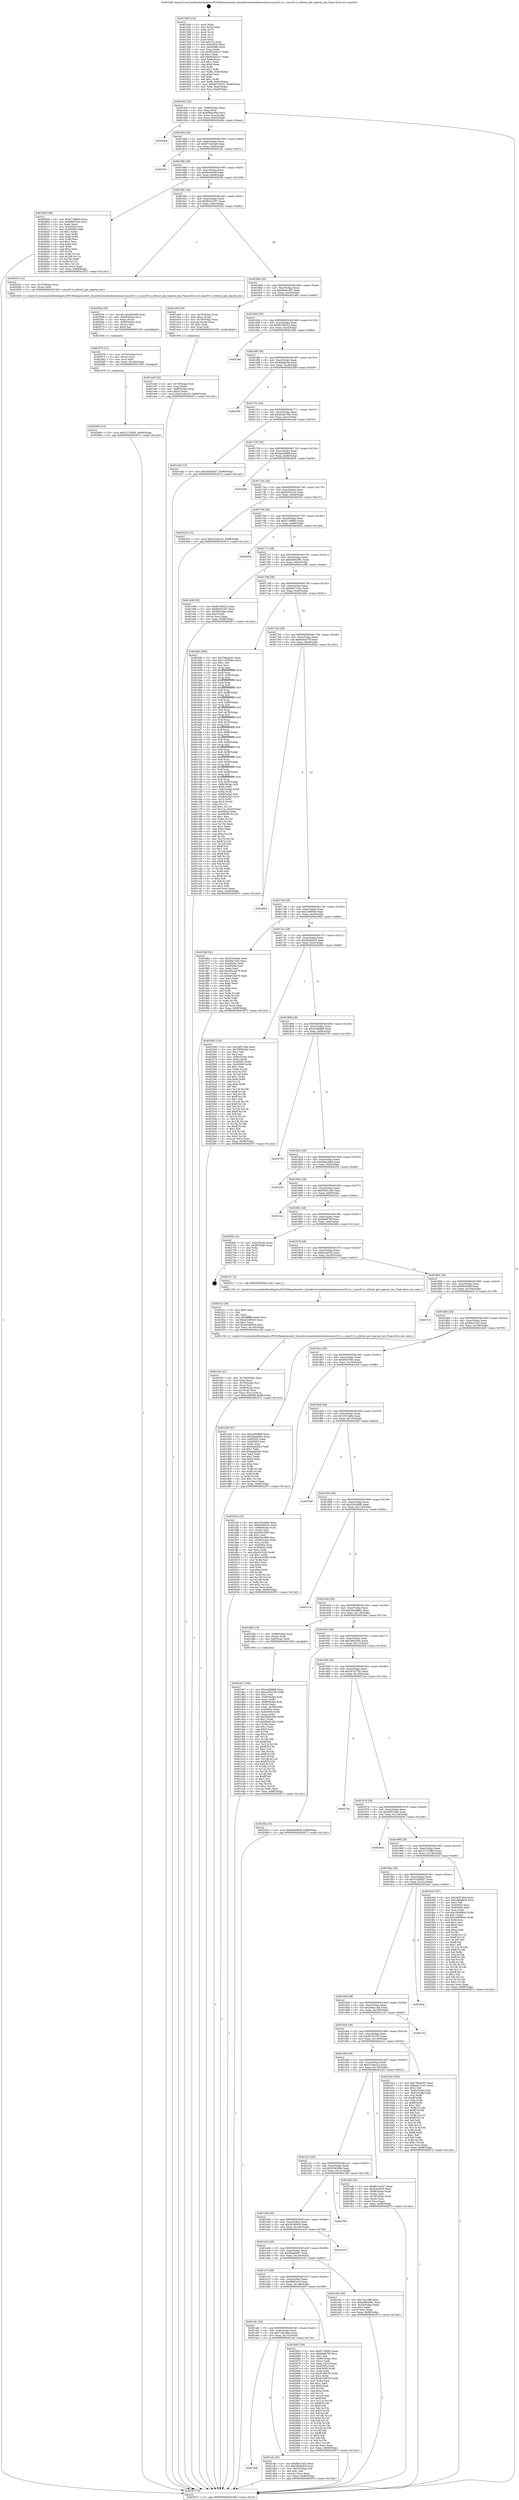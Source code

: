 digraph "0x4015d0" {
  label = "0x4015d0 (/mnt/c/Users/mathe/Desktop/tcc/POCII/binaries/extr_linuxdriversnetethernetsmscsmsc911x.c_smsc911x_ethtool_get_eeprom_len_Final-ollvm.out::main(0))"
  labelloc = "t"
  node[shape=record]

  Entry [label="",width=0.3,height=0.3,shape=circle,fillcolor=black,style=filled]
  "0x401644" [label="{
     0x401644 [32]\l
     | [instrs]\l
     &nbsp;&nbsp;0x401644 \<+6\>: mov -0x98(%rbp),%eax\l
     &nbsp;&nbsp;0x40164a \<+2\>: mov %eax,%ecx\l
     &nbsp;&nbsp;0x40164c \<+6\>: sub $0x808ec09d,%ecx\l
     &nbsp;&nbsp;0x401652 \<+6\>: mov %eax,-0xac(%rbp)\l
     &nbsp;&nbsp;0x401658 \<+6\>: mov %ecx,-0xb0(%rbp)\l
     &nbsp;&nbsp;0x40165e \<+6\>: je 00000000004024be \<main+0xeee\>\l
  }"]
  "0x4024be" [label="{
     0x4024be\l
  }", style=dashed]
  "0x401664" [label="{
     0x401664 [28]\l
     | [instrs]\l
     &nbsp;&nbsp;0x401664 \<+5\>: jmp 0000000000401669 \<main+0x99\>\l
     &nbsp;&nbsp;0x401669 \<+6\>: mov -0xac(%rbp),%eax\l
     &nbsp;&nbsp;0x40166f \<+5\>: sub $0x871624a8,%eax\l
     &nbsp;&nbsp;0x401674 \<+6\>: mov %eax,-0xb4(%rbp)\l
     &nbsp;&nbsp;0x40167a \<+6\>: je 0000000000402341 \<main+0xd71\>\l
  }"]
  Exit [label="",width=0.3,height=0.3,shape=circle,fillcolor=black,style=filled,peripheries=2]
  "0x402341" [label="{
     0x402341\l
  }", style=dashed]
  "0x401680" [label="{
     0x401680 [28]\l
     | [instrs]\l
     &nbsp;&nbsp;0x401680 \<+5\>: jmp 0000000000401685 \<main+0xb5\>\l
     &nbsp;&nbsp;0x401685 \<+6\>: mov -0xac(%rbp),%eax\l
     &nbsp;&nbsp;0x40168b \<+5\>: sub $0x8a408c8f,%eax\l
     &nbsp;&nbsp;0x401690 \<+6\>: mov %eax,-0xb8(%rbp)\l
     &nbsp;&nbsp;0x401696 \<+6\>: je 0000000000402609 \<main+0x1039\>\l
  }"]
  "0x402090" [label="{
     0x402090 [15]\l
     | [instrs]\l
     &nbsp;&nbsp;0x402090 \<+10\>: movl $0x31276db5,-0x98(%rbp)\l
     &nbsp;&nbsp;0x40209a \<+5\>: jmp 0000000000402872 \<main+0x12a2\>\l
  }"]
  "0x402609" [label="{
     0x402609 [86]\l
     | [instrs]\l
     &nbsp;&nbsp;0x402609 \<+5\>: mov $0xb7186fd3,%eax\l
     &nbsp;&nbsp;0x40260e \<+5\>: mov $0x6fb87ac0,%ecx\l
     &nbsp;&nbsp;0x402613 \<+2\>: xor %edx,%edx\l
     &nbsp;&nbsp;0x402615 \<+7\>: mov 0x40505c,%esi\l
     &nbsp;&nbsp;0x40261c \<+7\>: mov 0x405060,%edi\l
     &nbsp;&nbsp;0x402623 \<+3\>: sub $0x1,%edx\l
     &nbsp;&nbsp;0x402626 \<+3\>: mov %esi,%r8d\l
     &nbsp;&nbsp;0x402629 \<+3\>: add %edx,%r8d\l
     &nbsp;&nbsp;0x40262c \<+4\>: imul %r8d,%esi\l
     &nbsp;&nbsp;0x402630 \<+3\>: and $0x1,%esi\l
     &nbsp;&nbsp;0x402633 \<+3\>: cmp $0x0,%esi\l
     &nbsp;&nbsp;0x402636 \<+4\>: sete %r9b\l
     &nbsp;&nbsp;0x40263a \<+3\>: cmp $0xa,%edi\l
     &nbsp;&nbsp;0x40263d \<+4\>: setl %r10b\l
     &nbsp;&nbsp;0x402641 \<+3\>: mov %r9b,%r11b\l
     &nbsp;&nbsp;0x402644 \<+3\>: and %r10b,%r11b\l
     &nbsp;&nbsp;0x402647 \<+3\>: xor %r10b,%r9b\l
     &nbsp;&nbsp;0x40264a \<+3\>: or %r9b,%r11b\l
     &nbsp;&nbsp;0x40264d \<+4\>: test $0x1,%r11b\l
     &nbsp;&nbsp;0x402651 \<+3\>: cmovne %ecx,%eax\l
     &nbsp;&nbsp;0x402654 \<+6\>: mov %eax,-0x98(%rbp)\l
     &nbsp;&nbsp;0x40265a \<+5\>: jmp 0000000000402872 \<main+0x12a2\>\l
  }"]
  "0x40169c" [label="{
     0x40169c [28]\l
     | [instrs]\l
     &nbsp;&nbsp;0x40169c \<+5\>: jmp 00000000004016a1 \<main+0xd1\>\l
     &nbsp;&nbsp;0x4016a1 \<+6\>: mov -0xac(%rbp),%eax\l
     &nbsp;&nbsp;0x4016a7 \<+5\>: sub $0x8b31a357,%eax\l
     &nbsp;&nbsp;0x4016ac \<+6\>: mov %eax,-0xbc(%rbp)\l
     &nbsp;&nbsp;0x4016b2 \<+6\>: je 0000000000402052 \<main+0xa82\>\l
  }"]
  "0x40207b" [label="{
     0x40207b [21]\l
     | [instrs]\l
     &nbsp;&nbsp;0x40207b \<+4\>: mov -0x70(%rbp),%rcx\l
     &nbsp;&nbsp;0x40207f \<+3\>: mov (%rcx),%rcx\l
     &nbsp;&nbsp;0x402082 \<+3\>: mov %rcx,%rdi\l
     &nbsp;&nbsp;0x402085 \<+6\>: mov %eax,-0x164(%rbp)\l
     &nbsp;&nbsp;0x40208b \<+5\>: call 0000000000401030 \<free@plt\>\l
     | [calls]\l
     &nbsp;&nbsp;0x401030 \{1\} (unknown)\l
  }"]
  "0x402052" [label="{
     0x402052 [12]\l
     | [instrs]\l
     &nbsp;&nbsp;0x402052 \<+4\>: mov -0x70(%rbp),%rax\l
     &nbsp;&nbsp;0x402056 \<+3\>: mov (%rax),%rdi\l
     &nbsp;&nbsp;0x402059 \<+5\>: call 00000000004015b0 \<smsc911x_ethtool_get_eeprom_len\>\l
     | [calls]\l
     &nbsp;&nbsp;0x4015b0 \{1\} (/mnt/c/Users/mathe/Desktop/tcc/POCII/binaries/extr_linuxdriversnetethernetsmscsmsc911x.c_smsc911x_ethtool_get_eeprom_len_Final-ollvm.out::smsc911x_ethtool_get_eeprom_len)\l
  }"]
  "0x4016b8" [label="{
     0x4016b8 [28]\l
     | [instrs]\l
     &nbsp;&nbsp;0x4016b8 \<+5\>: jmp 00000000004016bd \<main+0xed\>\l
     &nbsp;&nbsp;0x4016bd \<+6\>: mov -0xac(%rbp),%eax\l
     &nbsp;&nbsp;0x4016c3 \<+5\>: sub $0x8b45c3d7,%eax\l
     &nbsp;&nbsp;0x4016c8 \<+6\>: mov %eax,-0xc0(%rbp)\l
     &nbsp;&nbsp;0x4016ce \<+6\>: je 0000000000401eb6 \<main+0x8e6\>\l
  }"]
  "0x40205e" [label="{
     0x40205e [29]\l
     | [instrs]\l
     &nbsp;&nbsp;0x40205e \<+10\>: movabs $0x4030d6,%rdi\l
     &nbsp;&nbsp;0x402068 \<+4\>: mov -0x60(%rbp),%rcx\l
     &nbsp;&nbsp;0x40206c \<+2\>: mov %eax,(%rcx)\l
     &nbsp;&nbsp;0x40206e \<+4\>: mov -0x60(%rbp),%rcx\l
     &nbsp;&nbsp;0x402072 \<+2\>: mov (%rcx),%esi\l
     &nbsp;&nbsp;0x402074 \<+2\>: mov $0x0,%al\l
     &nbsp;&nbsp;0x402076 \<+5\>: call 0000000000401040 \<printf@plt\>\l
     | [calls]\l
     &nbsp;&nbsp;0x401040 \{1\} (unknown)\l
  }"]
  "0x401eb6" [label="{
     0x401eb6 [29]\l
     | [instrs]\l
     &nbsp;&nbsp;0x401eb6 \<+4\>: mov -0x78(%rbp),%rax\l
     &nbsp;&nbsp;0x401eba \<+6\>: movl $0x1,(%rax)\l
     &nbsp;&nbsp;0x401ec0 \<+4\>: mov -0x78(%rbp),%rax\l
     &nbsp;&nbsp;0x401ec4 \<+3\>: movslq (%rax),%rax\l
     &nbsp;&nbsp;0x401ec7 \<+4\>: shl $0x2,%rax\l
     &nbsp;&nbsp;0x401ecb \<+3\>: mov %rax,%rdi\l
     &nbsp;&nbsp;0x401ece \<+5\>: call 0000000000401050 \<malloc@plt\>\l
     | [calls]\l
     &nbsp;&nbsp;0x401050 \{1\} (unknown)\l
  }"]
  "0x4016d4" [label="{
     0x4016d4 [28]\l
     | [instrs]\l
     &nbsp;&nbsp;0x4016d4 \<+5\>: jmp 00000000004016d9 \<main+0x109\>\l
     &nbsp;&nbsp;0x4016d9 \<+6\>: mov -0xac(%rbp),%eax\l
     &nbsp;&nbsp;0x4016df \<+5\>: sub $0x8c1805c2,%eax\l
     &nbsp;&nbsp;0x4016e4 \<+6\>: mov %eax,-0xc4(%rbp)\l
     &nbsp;&nbsp;0x4016ea \<+6\>: je 000000000040238e \<main+0xdbe\>\l
  }"]
  "0x401f44" [label="{
     0x401f44 [41]\l
     | [instrs]\l
     &nbsp;&nbsp;0x401f44 \<+6\>: mov -0x160(%rbp),%ecx\l
     &nbsp;&nbsp;0x401f4a \<+3\>: imul %eax,%ecx\l
     &nbsp;&nbsp;0x401f4d \<+4\>: mov -0x70(%rbp),%rsi\l
     &nbsp;&nbsp;0x401f51 \<+3\>: mov (%rsi),%rsi\l
     &nbsp;&nbsp;0x401f54 \<+4\>: mov -0x68(%rbp),%rdi\l
     &nbsp;&nbsp;0x401f58 \<+3\>: movslq (%rdi),%rdi\l
     &nbsp;&nbsp;0x401f5b \<+3\>: mov %ecx,(%rsi,%rdi,4)\l
     &nbsp;&nbsp;0x401f5e \<+10\>: movl $0xc2d6f54f,-0x98(%rbp)\l
     &nbsp;&nbsp;0x401f68 \<+5\>: jmp 0000000000402872 \<main+0x12a2\>\l
  }"]
  "0x40238e" [label="{
     0x40238e\l
  }", style=dashed]
  "0x4016f0" [label="{
     0x4016f0 [28]\l
     | [instrs]\l
     &nbsp;&nbsp;0x4016f0 \<+5\>: jmp 00000000004016f5 \<main+0x125\>\l
     &nbsp;&nbsp;0x4016f5 \<+6\>: mov -0xac(%rbp),%eax\l
     &nbsp;&nbsp;0x4016fb \<+5\>: sub $0x94fab25a,%eax\l
     &nbsp;&nbsp;0x401700 \<+6\>: mov %eax,-0xc8(%rbp)\l
     &nbsp;&nbsp;0x401706 \<+6\>: je 0000000000402308 \<main+0xd38\>\l
  }"]
  "0x401f1c" [label="{
     0x401f1c [40]\l
     | [instrs]\l
     &nbsp;&nbsp;0x401f1c \<+5\>: mov $0x2,%ecx\l
     &nbsp;&nbsp;0x401f21 \<+1\>: cltd\l
     &nbsp;&nbsp;0x401f22 \<+2\>: idiv %ecx\l
     &nbsp;&nbsp;0x401f24 \<+6\>: imul $0xfffffffe,%edx,%ecx\l
     &nbsp;&nbsp;0x401f2a \<+6\>: sub $0xa5c80045,%ecx\l
     &nbsp;&nbsp;0x401f30 \<+3\>: add $0x1,%ecx\l
     &nbsp;&nbsp;0x401f33 \<+6\>: add $0xa5c80045,%ecx\l
     &nbsp;&nbsp;0x401f39 \<+6\>: mov %ecx,-0x160(%rbp)\l
     &nbsp;&nbsp;0x401f3f \<+5\>: call 0000000000401160 \<next_i\>\l
     | [calls]\l
     &nbsp;&nbsp;0x401160 \{1\} (/mnt/c/Users/mathe/Desktop/tcc/POCII/binaries/extr_linuxdriversnetethernetsmscsmsc911x.c_smsc911x_ethtool_get_eeprom_len_Final-ollvm.out::next_i)\l
  }"]
  "0x402308" [label="{
     0x402308\l
  }", style=dashed]
  "0x40170c" [label="{
     0x40170c [28]\l
     | [instrs]\l
     &nbsp;&nbsp;0x40170c \<+5\>: jmp 0000000000401711 \<main+0x141\>\l
     &nbsp;&nbsp;0x401711 \<+6\>: mov -0xac(%rbp),%eax\l
     &nbsp;&nbsp;0x401717 \<+5\>: sub $0xacb8120b,%eax\l
     &nbsp;&nbsp;0x40171c \<+6\>: mov %eax,-0xcc(%rbp)\l
     &nbsp;&nbsp;0x401722 \<+6\>: je 0000000000401e4d \<main+0x87d\>\l
  }"]
  "0x401ed3" [label="{
     0x401ed3 [32]\l
     | [instrs]\l
     &nbsp;&nbsp;0x401ed3 \<+4\>: mov -0x70(%rbp),%rdi\l
     &nbsp;&nbsp;0x401ed7 \<+3\>: mov %rax,(%rdi)\l
     &nbsp;&nbsp;0x401eda \<+4\>: mov -0x68(%rbp),%rax\l
     &nbsp;&nbsp;0x401ede \<+6\>: movl $0x0,(%rax)\l
     &nbsp;&nbsp;0x401ee4 \<+10\>: movl $0x47e4a1e2,-0x98(%rbp)\l
     &nbsp;&nbsp;0x401eee \<+5\>: jmp 0000000000402872 \<main+0x12a2\>\l
  }"]
  "0x401e4d" [label="{
     0x401e4d [15]\l
     | [instrs]\l
     &nbsp;&nbsp;0x401e4d \<+10\>: movl $0x5ebd2857,-0x98(%rbp)\l
     &nbsp;&nbsp;0x401e57 \<+5\>: jmp 0000000000402872 \<main+0x12a2\>\l
  }"]
  "0x401728" [label="{
     0x401728 [28]\l
     | [instrs]\l
     &nbsp;&nbsp;0x401728 \<+5\>: jmp 000000000040172d \<main+0x15d\>\l
     &nbsp;&nbsp;0x40172d \<+6\>: mov -0xac(%rbp),%eax\l
     &nbsp;&nbsp;0x401733 \<+5\>: sub $0xaee29b6f,%eax\l
     &nbsp;&nbsp;0x401738 \<+6\>: mov %eax,-0xd0(%rbp)\l
     &nbsp;&nbsp;0x40173e \<+6\>: je 0000000000402426 \<main+0xe56\>\l
  }"]
  "0x401da7" [label="{
     0x401da7 [166]\l
     | [instrs]\l
     &nbsp;&nbsp;0x401da7 \<+5\>: mov $0xce3bf868,%ecx\l
     &nbsp;&nbsp;0x401dac \<+5\>: mov $0xacb8120b,%edx\l
     &nbsp;&nbsp;0x401db1 \<+3\>: mov $0x1,%sil\l
     &nbsp;&nbsp;0x401db4 \<+4\>: mov -0x80(%rbp),%rdi\l
     &nbsp;&nbsp;0x401db8 \<+2\>: mov %eax,(%rdi)\l
     &nbsp;&nbsp;0x401dba \<+4\>: mov -0x80(%rbp),%rdi\l
     &nbsp;&nbsp;0x401dbe \<+2\>: mov (%rdi),%eax\l
     &nbsp;&nbsp;0x401dc0 \<+3\>: mov %eax,-0x34(%rbp)\l
     &nbsp;&nbsp;0x401dc3 \<+7\>: mov 0x40505c,%eax\l
     &nbsp;&nbsp;0x401dca \<+8\>: mov 0x405060,%r8d\l
     &nbsp;&nbsp;0x401dd2 \<+3\>: mov %eax,%r9d\l
     &nbsp;&nbsp;0x401dd5 \<+7\>: add $0x5845c562,%r9d\l
     &nbsp;&nbsp;0x401ddc \<+4\>: sub $0x1,%r9d\l
     &nbsp;&nbsp;0x401de0 \<+7\>: sub $0x5845c562,%r9d\l
     &nbsp;&nbsp;0x401de7 \<+4\>: imul %r9d,%eax\l
     &nbsp;&nbsp;0x401deb \<+3\>: and $0x1,%eax\l
     &nbsp;&nbsp;0x401dee \<+3\>: cmp $0x0,%eax\l
     &nbsp;&nbsp;0x401df1 \<+4\>: sete %r10b\l
     &nbsp;&nbsp;0x401df5 \<+4\>: cmp $0xa,%r8d\l
     &nbsp;&nbsp;0x401df9 \<+4\>: setl %r11b\l
     &nbsp;&nbsp;0x401dfd \<+3\>: mov %r10b,%bl\l
     &nbsp;&nbsp;0x401e00 \<+3\>: xor $0xff,%bl\l
     &nbsp;&nbsp;0x401e03 \<+3\>: mov %r11b,%r14b\l
     &nbsp;&nbsp;0x401e06 \<+4\>: xor $0xff,%r14b\l
     &nbsp;&nbsp;0x401e0a \<+4\>: xor $0x1,%sil\l
     &nbsp;&nbsp;0x401e0e \<+3\>: mov %bl,%r15b\l
     &nbsp;&nbsp;0x401e11 \<+4\>: and $0xff,%r15b\l
     &nbsp;&nbsp;0x401e15 \<+3\>: and %sil,%r10b\l
     &nbsp;&nbsp;0x401e18 \<+3\>: mov %r14b,%r12b\l
     &nbsp;&nbsp;0x401e1b \<+4\>: and $0xff,%r12b\l
     &nbsp;&nbsp;0x401e1f \<+3\>: and %sil,%r11b\l
     &nbsp;&nbsp;0x401e22 \<+3\>: or %r10b,%r15b\l
     &nbsp;&nbsp;0x401e25 \<+3\>: or %r11b,%r12b\l
     &nbsp;&nbsp;0x401e28 \<+3\>: xor %r12b,%r15b\l
     &nbsp;&nbsp;0x401e2b \<+3\>: or %r14b,%bl\l
     &nbsp;&nbsp;0x401e2e \<+3\>: xor $0xff,%bl\l
     &nbsp;&nbsp;0x401e31 \<+4\>: or $0x1,%sil\l
     &nbsp;&nbsp;0x401e35 \<+3\>: and %sil,%bl\l
     &nbsp;&nbsp;0x401e38 \<+3\>: or %bl,%r15b\l
     &nbsp;&nbsp;0x401e3b \<+4\>: test $0x1,%r15b\l
     &nbsp;&nbsp;0x401e3f \<+3\>: cmovne %edx,%ecx\l
     &nbsp;&nbsp;0x401e42 \<+6\>: mov %ecx,-0x98(%rbp)\l
     &nbsp;&nbsp;0x401e48 \<+5\>: jmp 0000000000402872 \<main+0x12a2\>\l
  }"]
  "0x402426" [label="{
     0x402426\l
  }", style=dashed]
  "0x401744" [label="{
     0x401744 [28]\l
     | [instrs]\l
     &nbsp;&nbsp;0x401744 \<+5\>: jmp 0000000000401749 \<main+0x179\>\l
     &nbsp;&nbsp;0x401749 \<+6\>: mov -0xac(%rbp),%eax\l
     &nbsp;&nbsp;0x40174f \<+5\>: sub $0xb0305ca2,%eax\l
     &nbsp;&nbsp;0x401754 \<+6\>: mov %eax,-0xd4(%rbp)\l
     &nbsp;&nbsp;0x40175a \<+6\>: je 0000000000402043 \<main+0xa73\>\l
  }"]
  "0x401aa8" [label="{
     0x401aa8\l
  }", style=dashed]
  "0x402043" [label="{
     0x402043 [15]\l
     | [instrs]\l
     &nbsp;&nbsp;0x402043 \<+10\>: movl $0x47e4a1e2,-0x98(%rbp)\l
     &nbsp;&nbsp;0x40204d \<+5\>: jmp 0000000000402872 \<main+0x12a2\>\l
  }"]
  "0x401760" [label="{
     0x401760 [28]\l
     | [instrs]\l
     &nbsp;&nbsp;0x401760 \<+5\>: jmp 0000000000401765 \<main+0x195\>\l
     &nbsp;&nbsp;0x401765 \<+6\>: mov -0xac(%rbp),%eax\l
     &nbsp;&nbsp;0x40176b \<+5\>: sub $0xb7186fd3,%eax\l
     &nbsp;&nbsp;0x401770 \<+6\>: mov %eax,-0xd8(%rbp)\l
     &nbsp;&nbsp;0x401776 \<+6\>: je 000000000040285a \<main+0x128a\>\l
  }"]
  "0x401cfa" [label="{
     0x401cfa [30]\l
     | [instrs]\l
     &nbsp;&nbsp;0x401cfa \<+5\>: mov $0xfdec7ae2,%eax\l
     &nbsp;&nbsp;0x401cff \<+5\>: mov $0x5d3df4c8,%ecx\l
     &nbsp;&nbsp;0x401d04 \<+3\>: mov -0x35(%rbp),%dl\l
     &nbsp;&nbsp;0x401d07 \<+3\>: test $0x1,%dl\l
     &nbsp;&nbsp;0x401d0a \<+3\>: cmovne %ecx,%eax\l
     &nbsp;&nbsp;0x401d0d \<+6\>: mov %eax,-0x98(%rbp)\l
     &nbsp;&nbsp;0x401d13 \<+5\>: jmp 0000000000402872 \<main+0x12a2\>\l
  }"]
  "0x40285a" [label="{
     0x40285a\l
  }", style=dashed]
  "0x40177c" [label="{
     0x40177c [28]\l
     | [instrs]\l
     &nbsp;&nbsp;0x40177c \<+5\>: jmp 0000000000401781 \<main+0x1b1\>\l
     &nbsp;&nbsp;0x401781 \<+6\>: mov -0xac(%rbp),%eax\l
     &nbsp;&nbsp;0x401787 \<+5\>: sub $0xbd9b2091,%eax\l
     &nbsp;&nbsp;0x40178c \<+6\>: mov %eax,-0xdc(%rbp)\l
     &nbsp;&nbsp;0x401792 \<+6\>: je 0000000000401e98 \<main+0x8c8\>\l
  }"]
  "0x401a8c" [label="{
     0x401a8c [28]\l
     | [instrs]\l
     &nbsp;&nbsp;0x401a8c \<+5\>: jmp 0000000000401a91 \<main+0x4c1\>\l
     &nbsp;&nbsp;0x401a91 \<+6\>: mov -0xac(%rbp),%eax\l
     &nbsp;&nbsp;0x401a97 \<+5\>: sub $0x71603bba,%eax\l
     &nbsp;&nbsp;0x401a9c \<+6\>: mov %eax,-0x14c(%rbp)\l
     &nbsp;&nbsp;0x401aa2 \<+6\>: je 0000000000401cfa \<main+0x72a\>\l
  }"]
  "0x401e98" [label="{
     0x401e98 [30]\l
     | [instrs]\l
     &nbsp;&nbsp;0x401e98 \<+5\>: mov $0x8c1805c2,%eax\l
     &nbsp;&nbsp;0x401e9d \<+5\>: mov $0x8b45c3d7,%ecx\l
     &nbsp;&nbsp;0x401ea2 \<+3\>: mov -0x34(%rbp),%edx\l
     &nbsp;&nbsp;0x401ea5 \<+3\>: cmp $0x0,%edx\l
     &nbsp;&nbsp;0x401ea8 \<+3\>: cmove %ecx,%eax\l
     &nbsp;&nbsp;0x401eab \<+6\>: mov %eax,-0x98(%rbp)\l
     &nbsp;&nbsp;0x401eb1 \<+5\>: jmp 0000000000402872 \<main+0x12a2\>\l
  }"]
  "0x401798" [label="{
     0x401798 [28]\l
     | [instrs]\l
     &nbsp;&nbsp;0x401798 \<+5\>: jmp 000000000040179d \<main+0x1cd\>\l
     &nbsp;&nbsp;0x40179d \<+6\>: mov -0xac(%rbp),%eax\l
     &nbsp;&nbsp;0x4017a3 \<+5\>: sub $0xbda71ea1,%eax\l
     &nbsp;&nbsp;0x4017a8 \<+6\>: mov %eax,-0xe0(%rbp)\l
     &nbsp;&nbsp;0x4017ae \<+6\>: je 0000000000401b8c \<main+0x5bc\>\l
  }"]
  "0x40265f" [label="{
     0x40265f [159]\l
     | [instrs]\l
     &nbsp;&nbsp;0x40265f \<+5\>: mov $0xb7186fd3,%eax\l
     &nbsp;&nbsp;0x402664 \<+5\>: mov $0xfae9f7fd,%ecx\l
     &nbsp;&nbsp;0x402669 \<+2\>: mov $0x1,%dl\l
     &nbsp;&nbsp;0x40266b \<+7\>: mov -0x90(%rbp),%rsi\l
     &nbsp;&nbsp;0x402672 \<+2\>: mov (%rsi),%edi\l
     &nbsp;&nbsp;0x402674 \<+3\>: mov %edi,-0x2c(%rbp)\l
     &nbsp;&nbsp;0x402677 \<+7\>: mov 0x40505c,%edi\l
     &nbsp;&nbsp;0x40267e \<+8\>: mov 0x405060,%r8d\l
     &nbsp;&nbsp;0x402686 \<+3\>: mov %edi,%r9d\l
     &nbsp;&nbsp;0x402689 \<+7\>: sub $0x87e997f3,%r9d\l
     &nbsp;&nbsp;0x402690 \<+4\>: sub $0x1,%r9d\l
     &nbsp;&nbsp;0x402694 \<+7\>: add $0x87e997f3,%r9d\l
     &nbsp;&nbsp;0x40269b \<+4\>: imul %r9d,%edi\l
     &nbsp;&nbsp;0x40269f \<+3\>: and $0x1,%edi\l
     &nbsp;&nbsp;0x4026a2 \<+3\>: cmp $0x0,%edi\l
     &nbsp;&nbsp;0x4026a5 \<+4\>: sete %r10b\l
     &nbsp;&nbsp;0x4026a9 \<+4\>: cmp $0xa,%r8d\l
     &nbsp;&nbsp;0x4026ad \<+4\>: setl %r11b\l
     &nbsp;&nbsp;0x4026b1 \<+3\>: mov %r10b,%bl\l
     &nbsp;&nbsp;0x4026b4 \<+3\>: xor $0xff,%bl\l
     &nbsp;&nbsp;0x4026b7 \<+3\>: mov %r11b,%r14b\l
     &nbsp;&nbsp;0x4026ba \<+4\>: xor $0xff,%r14b\l
     &nbsp;&nbsp;0x4026be \<+3\>: xor $0x0,%dl\l
     &nbsp;&nbsp;0x4026c1 \<+3\>: mov %bl,%r15b\l
     &nbsp;&nbsp;0x4026c4 \<+4\>: and $0x0,%r15b\l
     &nbsp;&nbsp;0x4026c8 \<+3\>: and %dl,%r10b\l
     &nbsp;&nbsp;0x4026cb \<+3\>: mov %r14b,%r12b\l
     &nbsp;&nbsp;0x4026ce \<+4\>: and $0x0,%r12b\l
     &nbsp;&nbsp;0x4026d2 \<+3\>: and %dl,%r11b\l
     &nbsp;&nbsp;0x4026d5 \<+3\>: or %r10b,%r15b\l
     &nbsp;&nbsp;0x4026d8 \<+3\>: or %r11b,%r12b\l
     &nbsp;&nbsp;0x4026db \<+3\>: xor %r12b,%r15b\l
     &nbsp;&nbsp;0x4026de \<+3\>: or %r14b,%bl\l
     &nbsp;&nbsp;0x4026e1 \<+3\>: xor $0xff,%bl\l
     &nbsp;&nbsp;0x4026e4 \<+3\>: or $0x0,%dl\l
     &nbsp;&nbsp;0x4026e7 \<+2\>: and %dl,%bl\l
     &nbsp;&nbsp;0x4026e9 \<+3\>: or %bl,%r15b\l
     &nbsp;&nbsp;0x4026ec \<+4\>: test $0x1,%r15b\l
     &nbsp;&nbsp;0x4026f0 \<+3\>: cmovne %ecx,%eax\l
     &nbsp;&nbsp;0x4026f3 \<+6\>: mov %eax,-0x98(%rbp)\l
     &nbsp;&nbsp;0x4026f9 \<+5\>: jmp 0000000000402872 \<main+0x12a2\>\l
  }"]
  "0x401b8c" [label="{
     0x401b8c [366]\l
     | [instrs]\l
     &nbsp;&nbsp;0x401b8c \<+5\>: mov $0x788cab53,%eax\l
     &nbsp;&nbsp;0x401b91 \<+5\>: mov $0x71603bba,%ecx\l
     &nbsp;&nbsp;0x401b96 \<+2\>: mov $0x1,%dl\l
     &nbsp;&nbsp;0x401b98 \<+2\>: xor %esi,%esi\l
     &nbsp;&nbsp;0x401b9a \<+3\>: mov %rsp,%rdi\l
     &nbsp;&nbsp;0x401b9d \<+4\>: add $0xfffffffffffffff0,%rdi\l
     &nbsp;&nbsp;0x401ba1 \<+3\>: mov %rdi,%rsp\l
     &nbsp;&nbsp;0x401ba4 \<+7\>: mov %rdi,-0x90(%rbp)\l
     &nbsp;&nbsp;0x401bab \<+3\>: mov %rsp,%rdi\l
     &nbsp;&nbsp;0x401bae \<+4\>: add $0xfffffffffffffff0,%rdi\l
     &nbsp;&nbsp;0x401bb2 \<+3\>: mov %rdi,%rsp\l
     &nbsp;&nbsp;0x401bb5 \<+3\>: mov %rsp,%r8\l
     &nbsp;&nbsp;0x401bb8 \<+4\>: add $0xfffffffffffffff0,%r8\l
     &nbsp;&nbsp;0x401bbc \<+3\>: mov %r8,%rsp\l
     &nbsp;&nbsp;0x401bbf \<+7\>: mov %r8,-0x88(%rbp)\l
     &nbsp;&nbsp;0x401bc6 \<+3\>: mov %rsp,%r8\l
     &nbsp;&nbsp;0x401bc9 \<+4\>: add $0xfffffffffffffff0,%r8\l
     &nbsp;&nbsp;0x401bcd \<+3\>: mov %r8,%rsp\l
     &nbsp;&nbsp;0x401bd0 \<+4\>: mov %r8,-0x80(%rbp)\l
     &nbsp;&nbsp;0x401bd4 \<+3\>: mov %rsp,%r8\l
     &nbsp;&nbsp;0x401bd7 \<+4\>: add $0xfffffffffffffff0,%r8\l
     &nbsp;&nbsp;0x401bdb \<+3\>: mov %r8,%rsp\l
     &nbsp;&nbsp;0x401bde \<+4\>: mov %r8,-0x78(%rbp)\l
     &nbsp;&nbsp;0x401be2 \<+3\>: mov %rsp,%r8\l
     &nbsp;&nbsp;0x401be5 \<+4\>: add $0xfffffffffffffff0,%r8\l
     &nbsp;&nbsp;0x401be9 \<+3\>: mov %r8,%rsp\l
     &nbsp;&nbsp;0x401bec \<+4\>: mov %r8,-0x70(%rbp)\l
     &nbsp;&nbsp;0x401bf0 \<+3\>: mov %rsp,%r8\l
     &nbsp;&nbsp;0x401bf3 \<+4\>: add $0xfffffffffffffff0,%r8\l
     &nbsp;&nbsp;0x401bf7 \<+3\>: mov %r8,%rsp\l
     &nbsp;&nbsp;0x401bfa \<+4\>: mov %r8,-0x68(%rbp)\l
     &nbsp;&nbsp;0x401bfe \<+3\>: mov %rsp,%r8\l
     &nbsp;&nbsp;0x401c01 \<+4\>: add $0xfffffffffffffff0,%r8\l
     &nbsp;&nbsp;0x401c05 \<+3\>: mov %r8,%rsp\l
     &nbsp;&nbsp;0x401c08 \<+4\>: mov %r8,-0x60(%rbp)\l
     &nbsp;&nbsp;0x401c0c \<+3\>: mov %rsp,%r8\l
     &nbsp;&nbsp;0x401c0f \<+4\>: add $0xfffffffffffffff0,%r8\l
     &nbsp;&nbsp;0x401c13 \<+3\>: mov %r8,%rsp\l
     &nbsp;&nbsp;0x401c16 \<+4\>: mov %r8,-0x58(%rbp)\l
     &nbsp;&nbsp;0x401c1a \<+3\>: mov %rsp,%r8\l
     &nbsp;&nbsp;0x401c1d \<+4\>: add $0xfffffffffffffff0,%r8\l
     &nbsp;&nbsp;0x401c21 \<+3\>: mov %r8,%rsp\l
     &nbsp;&nbsp;0x401c24 \<+4\>: mov %r8,-0x50(%rbp)\l
     &nbsp;&nbsp;0x401c28 \<+3\>: mov %rsp,%r8\l
     &nbsp;&nbsp;0x401c2b \<+4\>: add $0xfffffffffffffff0,%r8\l
     &nbsp;&nbsp;0x401c2f \<+3\>: mov %r8,%rsp\l
     &nbsp;&nbsp;0x401c32 \<+4\>: mov %r8,-0x48(%rbp)\l
     &nbsp;&nbsp;0x401c36 \<+3\>: mov %rsp,%r8\l
     &nbsp;&nbsp;0x401c39 \<+4\>: add $0xfffffffffffffff0,%r8\l
     &nbsp;&nbsp;0x401c3d \<+3\>: mov %r8,%rsp\l
     &nbsp;&nbsp;0x401c40 \<+4\>: mov %r8,-0x40(%rbp)\l
     &nbsp;&nbsp;0x401c44 \<+7\>: mov -0x90(%rbp),%r8\l
     &nbsp;&nbsp;0x401c4b \<+7\>: movl $0x0,(%r8)\l
     &nbsp;&nbsp;0x401c52 \<+7\>: mov -0x9c(%rbp),%r9d\l
     &nbsp;&nbsp;0x401c59 \<+3\>: mov %r9d,(%rdi)\l
     &nbsp;&nbsp;0x401c5c \<+7\>: mov -0x88(%rbp),%r8\l
     &nbsp;&nbsp;0x401c63 \<+7\>: mov -0xa8(%rbp),%r10\l
     &nbsp;&nbsp;0x401c6a \<+3\>: mov %r10,(%r8)\l
     &nbsp;&nbsp;0x401c6d \<+3\>: cmpl $0x2,(%rdi)\l
     &nbsp;&nbsp;0x401c70 \<+4\>: setne %r11b\l
     &nbsp;&nbsp;0x401c74 \<+4\>: and $0x1,%r11b\l
     &nbsp;&nbsp;0x401c78 \<+4\>: mov %r11b,-0x35(%rbp)\l
     &nbsp;&nbsp;0x401c7c \<+7\>: mov 0x40505c,%ebx\l
     &nbsp;&nbsp;0x401c83 \<+8\>: mov 0x405060,%r14d\l
     &nbsp;&nbsp;0x401c8b \<+3\>: sub $0x1,%esi\l
     &nbsp;&nbsp;0x401c8e \<+3\>: mov %ebx,%r15d\l
     &nbsp;&nbsp;0x401c91 \<+3\>: add %esi,%r15d\l
     &nbsp;&nbsp;0x401c94 \<+4\>: imul %r15d,%ebx\l
     &nbsp;&nbsp;0x401c98 \<+3\>: and $0x1,%ebx\l
     &nbsp;&nbsp;0x401c9b \<+3\>: cmp $0x0,%ebx\l
     &nbsp;&nbsp;0x401c9e \<+4\>: sete %r11b\l
     &nbsp;&nbsp;0x401ca2 \<+4\>: cmp $0xa,%r14d\l
     &nbsp;&nbsp;0x401ca6 \<+4\>: setl %r12b\l
     &nbsp;&nbsp;0x401caa \<+3\>: mov %r11b,%r13b\l
     &nbsp;&nbsp;0x401cad \<+4\>: xor $0xff,%r13b\l
     &nbsp;&nbsp;0x401cb1 \<+3\>: mov %r12b,%sil\l
     &nbsp;&nbsp;0x401cb4 \<+4\>: xor $0xff,%sil\l
     &nbsp;&nbsp;0x401cb8 \<+3\>: xor $0x1,%dl\l
     &nbsp;&nbsp;0x401cbb \<+3\>: mov %r13b,%dil\l
     &nbsp;&nbsp;0x401cbe \<+4\>: and $0xff,%dil\l
     &nbsp;&nbsp;0x401cc2 \<+3\>: and %dl,%r11b\l
     &nbsp;&nbsp;0x401cc5 \<+3\>: mov %sil,%r8b\l
     &nbsp;&nbsp;0x401cc8 \<+4\>: and $0xff,%r8b\l
     &nbsp;&nbsp;0x401ccc \<+3\>: and %dl,%r12b\l
     &nbsp;&nbsp;0x401ccf \<+3\>: or %r11b,%dil\l
     &nbsp;&nbsp;0x401cd2 \<+3\>: or %r12b,%r8b\l
     &nbsp;&nbsp;0x401cd5 \<+3\>: xor %r8b,%dil\l
     &nbsp;&nbsp;0x401cd8 \<+3\>: or %sil,%r13b\l
     &nbsp;&nbsp;0x401cdb \<+4\>: xor $0xff,%r13b\l
     &nbsp;&nbsp;0x401cdf \<+3\>: or $0x1,%dl\l
     &nbsp;&nbsp;0x401ce2 \<+3\>: and %dl,%r13b\l
     &nbsp;&nbsp;0x401ce5 \<+3\>: or %r13b,%dil\l
     &nbsp;&nbsp;0x401ce8 \<+4\>: test $0x1,%dil\l
     &nbsp;&nbsp;0x401cec \<+3\>: cmovne %ecx,%eax\l
     &nbsp;&nbsp;0x401cef \<+6\>: mov %eax,-0x98(%rbp)\l
     &nbsp;&nbsp;0x401cf5 \<+5\>: jmp 0000000000402872 \<main+0x12a2\>\l
  }"]
  "0x4017b4" [label="{
     0x4017b4 [28]\l
     | [instrs]\l
     &nbsp;&nbsp;0x4017b4 \<+5\>: jmp 00000000004017b9 \<main+0x1e9\>\l
     &nbsp;&nbsp;0x4017b9 \<+6\>: mov -0xac(%rbp),%eax\l
     &nbsp;&nbsp;0x4017bf \<+5\>: sub $0xbe40a75f,%eax\l
     &nbsp;&nbsp;0x4017c4 \<+6\>: mov %eax,-0xe4(%rbp)\l
     &nbsp;&nbsp;0x4017ca \<+6\>: je 000000000040282a \<main+0x125a\>\l
  }"]
  "0x401a70" [label="{
     0x401a70 [28]\l
     | [instrs]\l
     &nbsp;&nbsp;0x401a70 \<+5\>: jmp 0000000000401a75 \<main+0x4a5\>\l
     &nbsp;&nbsp;0x401a75 \<+6\>: mov -0xac(%rbp),%eax\l
     &nbsp;&nbsp;0x401a7b \<+5\>: sub $0x6fb87ac0,%eax\l
     &nbsp;&nbsp;0x401a80 \<+6\>: mov %eax,-0x148(%rbp)\l
     &nbsp;&nbsp;0x401a86 \<+6\>: je 000000000040265f \<main+0x108f\>\l
  }"]
  "0x40282a" [label="{
     0x40282a\l
  }", style=dashed]
  "0x4017d0" [label="{
     0x4017d0 [28]\l
     | [instrs]\l
     &nbsp;&nbsp;0x4017d0 \<+5\>: jmp 00000000004017d5 \<main+0x205\>\l
     &nbsp;&nbsp;0x4017d5 \<+6\>: mov -0xac(%rbp),%eax\l
     &nbsp;&nbsp;0x4017db \<+5\>: sub $0xc2d6f54f,%eax\l
     &nbsp;&nbsp;0x4017e0 \<+6\>: mov %eax,-0xe8(%rbp)\l
     &nbsp;&nbsp;0x4017e6 \<+6\>: je 0000000000401f6d \<main+0x99d\>\l
  }"]
  "0x401e5c" [label="{
     0x401e5c [30]\l
     | [instrs]\l
     &nbsp;&nbsp;0x401e5c \<+5\>: mov $0x7bcc1ff9,%eax\l
     &nbsp;&nbsp;0x401e61 \<+5\>: mov $0xbd9b2091,%ecx\l
     &nbsp;&nbsp;0x401e66 \<+3\>: mov -0x34(%rbp),%edx\l
     &nbsp;&nbsp;0x401e69 \<+3\>: cmp $0x1,%edx\l
     &nbsp;&nbsp;0x401e6c \<+3\>: cmovl %ecx,%eax\l
     &nbsp;&nbsp;0x401e6f \<+6\>: mov %eax,-0x98(%rbp)\l
     &nbsp;&nbsp;0x401e75 \<+5\>: jmp 0000000000402872 \<main+0x12a2\>\l
  }"]
  "0x401f6d" [label="{
     0x401f6d [91]\l
     | [instrs]\l
     &nbsp;&nbsp;0x401f6d \<+5\>: mov $0x534c0fae,%eax\l
     &nbsp;&nbsp;0x401f72 \<+5\>: mov $0x80e7565,%ecx\l
     &nbsp;&nbsp;0x401f77 \<+7\>: mov 0x40505c,%edx\l
     &nbsp;&nbsp;0x401f7e \<+7\>: mov 0x405060,%esi\l
     &nbsp;&nbsp;0x401f85 \<+2\>: mov %edx,%edi\l
     &nbsp;&nbsp;0x401f87 \<+6\>: add $0x691cb478,%edi\l
     &nbsp;&nbsp;0x401f8d \<+3\>: sub $0x1,%edi\l
     &nbsp;&nbsp;0x401f90 \<+6\>: sub $0x691cb478,%edi\l
     &nbsp;&nbsp;0x401f96 \<+3\>: imul %edi,%edx\l
     &nbsp;&nbsp;0x401f99 \<+3\>: and $0x1,%edx\l
     &nbsp;&nbsp;0x401f9c \<+3\>: cmp $0x0,%edx\l
     &nbsp;&nbsp;0x401f9f \<+4\>: sete %r8b\l
     &nbsp;&nbsp;0x401fa3 \<+3\>: cmp $0xa,%esi\l
     &nbsp;&nbsp;0x401fa6 \<+4\>: setl %r9b\l
     &nbsp;&nbsp;0x401faa \<+3\>: mov %r8b,%r10b\l
     &nbsp;&nbsp;0x401fad \<+3\>: and %r9b,%r10b\l
     &nbsp;&nbsp;0x401fb0 \<+3\>: xor %r9b,%r8b\l
     &nbsp;&nbsp;0x401fb3 \<+3\>: or %r8b,%r10b\l
     &nbsp;&nbsp;0x401fb6 \<+4\>: test $0x1,%r10b\l
     &nbsp;&nbsp;0x401fba \<+3\>: cmovne %ecx,%eax\l
     &nbsp;&nbsp;0x401fbd \<+6\>: mov %eax,-0x98(%rbp)\l
     &nbsp;&nbsp;0x401fc3 \<+5\>: jmp 0000000000402872 \<main+0x12a2\>\l
  }"]
  "0x4017ec" [label="{
     0x4017ec [28]\l
     | [instrs]\l
     &nbsp;&nbsp;0x4017ec \<+5\>: jmp 00000000004017f1 \<main+0x221\>\l
     &nbsp;&nbsp;0x4017f1 \<+6\>: mov -0xac(%rbp),%eax\l
     &nbsp;&nbsp;0x4017f7 \<+5\>: sub $0xc8eb6bc5,%eax\l
     &nbsp;&nbsp;0x4017fc \<+6\>: mov %eax,-0xec(%rbp)\l
     &nbsp;&nbsp;0x401802 \<+6\>: je 0000000000402560 \<main+0xf90\>\l
  }"]
  "0x401a54" [label="{
     0x401a54 [28]\l
     | [instrs]\l
     &nbsp;&nbsp;0x401a54 \<+5\>: jmp 0000000000401a59 \<main+0x489\>\l
     &nbsp;&nbsp;0x401a59 \<+6\>: mov -0xac(%rbp),%eax\l
     &nbsp;&nbsp;0x401a5f \<+5\>: sub $0x5ebd2857,%eax\l
     &nbsp;&nbsp;0x401a64 \<+6\>: mov %eax,-0x144(%rbp)\l
     &nbsp;&nbsp;0x401a6a \<+6\>: je 0000000000401e5c \<main+0x88c\>\l
  }"]
  "0x402560" [label="{
     0x402560 [154]\l
     | [instrs]\l
     &nbsp;&nbsp;0x402560 \<+5\>: mov $0x2bf27d0a,%eax\l
     &nbsp;&nbsp;0x402565 \<+5\>: mov $0x28953a9c,%ecx\l
     &nbsp;&nbsp;0x40256a \<+2\>: mov $0x1,%dl\l
     &nbsp;&nbsp;0x40256c \<+2\>: xor %esi,%esi\l
     &nbsp;&nbsp;0x40256e \<+7\>: mov -0x90(%rbp),%rdi\l
     &nbsp;&nbsp;0x402575 \<+6\>: movl $0x0,(%rdi)\l
     &nbsp;&nbsp;0x40257b \<+8\>: mov 0x40505c,%r8d\l
     &nbsp;&nbsp;0x402583 \<+8\>: mov 0x405060,%r9d\l
     &nbsp;&nbsp;0x40258b \<+3\>: sub $0x1,%esi\l
     &nbsp;&nbsp;0x40258e \<+3\>: mov %r8d,%r10d\l
     &nbsp;&nbsp;0x402591 \<+3\>: add %esi,%r10d\l
     &nbsp;&nbsp;0x402594 \<+4\>: imul %r10d,%r8d\l
     &nbsp;&nbsp;0x402598 \<+4\>: and $0x1,%r8d\l
     &nbsp;&nbsp;0x40259c \<+4\>: cmp $0x0,%r8d\l
     &nbsp;&nbsp;0x4025a0 \<+4\>: sete %r11b\l
     &nbsp;&nbsp;0x4025a4 \<+4\>: cmp $0xa,%r9d\l
     &nbsp;&nbsp;0x4025a8 \<+3\>: setl %bl\l
     &nbsp;&nbsp;0x4025ab \<+3\>: mov %r11b,%r14b\l
     &nbsp;&nbsp;0x4025ae \<+4\>: xor $0xff,%r14b\l
     &nbsp;&nbsp;0x4025b2 \<+3\>: mov %bl,%r15b\l
     &nbsp;&nbsp;0x4025b5 \<+4\>: xor $0xff,%r15b\l
     &nbsp;&nbsp;0x4025b9 \<+3\>: xor $0x1,%dl\l
     &nbsp;&nbsp;0x4025bc \<+3\>: mov %r14b,%r12b\l
     &nbsp;&nbsp;0x4025bf \<+4\>: and $0xff,%r12b\l
     &nbsp;&nbsp;0x4025c3 \<+3\>: and %dl,%r11b\l
     &nbsp;&nbsp;0x4025c6 \<+3\>: mov %r15b,%r13b\l
     &nbsp;&nbsp;0x4025c9 \<+4\>: and $0xff,%r13b\l
     &nbsp;&nbsp;0x4025cd \<+2\>: and %dl,%bl\l
     &nbsp;&nbsp;0x4025cf \<+3\>: or %r11b,%r12b\l
     &nbsp;&nbsp;0x4025d2 \<+3\>: or %bl,%r13b\l
     &nbsp;&nbsp;0x4025d5 \<+3\>: xor %r13b,%r12b\l
     &nbsp;&nbsp;0x4025d8 \<+3\>: or %r15b,%r14b\l
     &nbsp;&nbsp;0x4025db \<+4\>: xor $0xff,%r14b\l
     &nbsp;&nbsp;0x4025df \<+3\>: or $0x1,%dl\l
     &nbsp;&nbsp;0x4025e2 \<+3\>: and %dl,%r14b\l
     &nbsp;&nbsp;0x4025e5 \<+3\>: or %r14b,%r12b\l
     &nbsp;&nbsp;0x4025e8 \<+4\>: test $0x1,%r12b\l
     &nbsp;&nbsp;0x4025ec \<+3\>: cmovne %ecx,%eax\l
     &nbsp;&nbsp;0x4025ef \<+6\>: mov %eax,-0x98(%rbp)\l
     &nbsp;&nbsp;0x4025f5 \<+5\>: jmp 0000000000402872 \<main+0x12a2\>\l
  }"]
  "0x401808" [label="{
     0x401808 [28]\l
     | [instrs]\l
     &nbsp;&nbsp;0x401808 \<+5\>: jmp 000000000040180d \<main+0x23d\>\l
     &nbsp;&nbsp;0x40180d \<+6\>: mov -0xac(%rbp),%eax\l
     &nbsp;&nbsp;0x401813 \<+5\>: sub $0xce3bf868,%eax\l
     &nbsp;&nbsp;0x401818 \<+6\>: mov %eax,-0xf0(%rbp)\l
     &nbsp;&nbsp;0x40181e \<+6\>: je 0000000000402755 \<main+0x1185\>\l
  }"]
  "0x401d18" [label="{
     0x401d18\l
  }", style=dashed]
  "0x402755" [label="{
     0x402755\l
  }", style=dashed]
  "0x401824" [label="{
     0x401824 [28]\l
     | [instrs]\l
     &nbsp;&nbsp;0x401824 \<+5\>: jmp 0000000000401829 \<main+0x259\>\l
     &nbsp;&nbsp;0x401829 \<+6\>: mov -0xac(%rbp),%eax\l
     &nbsp;&nbsp;0x40182f \<+5\>: sub $0xdd0ec66d,%eax\l
     &nbsp;&nbsp;0x401834 \<+6\>: mov %eax,-0xf4(%rbp)\l
     &nbsp;&nbsp;0x40183a \<+6\>: je 000000000040225d \<main+0xc8d\>\l
  }"]
  "0x401a38" [label="{
     0x401a38 [28]\l
     | [instrs]\l
     &nbsp;&nbsp;0x401a38 \<+5\>: jmp 0000000000401a3d \<main+0x46d\>\l
     &nbsp;&nbsp;0x401a3d \<+6\>: mov -0xac(%rbp),%eax\l
     &nbsp;&nbsp;0x401a43 \<+5\>: sub $0x5d3df4c8,%eax\l
     &nbsp;&nbsp;0x401a48 \<+6\>: mov %eax,-0x140(%rbp)\l
     &nbsp;&nbsp;0x401a4e \<+6\>: je 0000000000401d18 \<main+0x748\>\l
  }"]
  "0x40225d" [label="{
     0x40225d\l
  }", style=dashed]
  "0x401840" [label="{
     0x401840 [28]\l
     | [instrs]\l
     &nbsp;&nbsp;0x401840 \<+5\>: jmp 0000000000401845 \<main+0x275\>\l
     &nbsp;&nbsp;0x401845 \<+6\>: mov -0xac(%rbp),%eax\l
     &nbsp;&nbsp;0x40184b \<+5\>: sub $0xf38d1260,%eax\l
     &nbsp;&nbsp;0x401850 \<+6\>: mov %eax,-0xf8(%rbp)\l
     &nbsp;&nbsp;0x401856 \<+6\>: je 00000000004021ac \<main+0xbdc\>\l
  }"]
  "0x402788" [label="{
     0x402788\l
  }", style=dashed]
  "0x4021ac" [label="{
     0x4021ac\l
  }", style=dashed]
  "0x40185c" [label="{
     0x40185c [28]\l
     | [instrs]\l
     &nbsp;&nbsp;0x40185c \<+5\>: jmp 0000000000401861 \<main+0x291\>\l
     &nbsp;&nbsp;0x401861 \<+6\>: mov -0xac(%rbp),%eax\l
     &nbsp;&nbsp;0x401867 \<+5\>: sub $0xfae9f7fd,%eax\l
     &nbsp;&nbsp;0x40186c \<+6\>: mov %eax,-0xfc(%rbp)\l
     &nbsp;&nbsp;0x401872 \<+6\>: je 00000000004026fe \<main+0x112e\>\l
  }"]
  "0x401a1c" [label="{
     0x401a1c [28]\l
     | [instrs]\l
     &nbsp;&nbsp;0x401a1c \<+5\>: jmp 0000000000401a21 \<main+0x451\>\l
     &nbsp;&nbsp;0x401a21 \<+6\>: mov -0xac(%rbp),%eax\l
     &nbsp;&nbsp;0x401a27 \<+5\>: sub $0x534c0fae,%eax\l
     &nbsp;&nbsp;0x401a2c \<+6\>: mov %eax,-0x13c(%rbp)\l
     &nbsp;&nbsp;0x401a32 \<+6\>: je 0000000000402788 \<main+0x11b8\>\l
  }"]
  "0x4026fe" [label="{
     0x4026fe [18]\l
     | [instrs]\l
     &nbsp;&nbsp;0x4026fe \<+3\>: mov -0x2c(%rbp),%eax\l
     &nbsp;&nbsp;0x402701 \<+4\>: lea -0x28(%rbp),%rsp\l
     &nbsp;&nbsp;0x402705 \<+1\>: pop %rbx\l
     &nbsp;&nbsp;0x402706 \<+2\>: pop %r12\l
     &nbsp;&nbsp;0x402708 \<+2\>: pop %r13\l
     &nbsp;&nbsp;0x40270a \<+2\>: pop %r14\l
     &nbsp;&nbsp;0x40270c \<+2\>: pop %r15\l
     &nbsp;&nbsp;0x40270e \<+1\>: pop %rbp\l
     &nbsp;&nbsp;0x40270f \<+1\>: ret\l
  }"]
  "0x401878" [label="{
     0x401878 [28]\l
     | [instrs]\l
     &nbsp;&nbsp;0x401878 \<+5\>: jmp 000000000040187d \<main+0x2ad\>\l
     &nbsp;&nbsp;0x40187d \<+6\>: mov -0xac(%rbp),%eax\l
     &nbsp;&nbsp;0x401883 \<+5\>: sub $0xfcacb550,%eax\l
     &nbsp;&nbsp;0x401888 \<+6\>: mov %eax,-0x100(%rbp)\l
     &nbsp;&nbsp;0x40188e \<+6\>: je 0000000000401f17 \<main+0x947\>\l
  }"]
  "0x401ef3" [label="{
     0x401ef3 [36]\l
     | [instrs]\l
     &nbsp;&nbsp;0x401ef3 \<+5\>: mov $0x8b31a357,%eax\l
     &nbsp;&nbsp;0x401ef8 \<+5\>: mov $0xfcacb550,%ecx\l
     &nbsp;&nbsp;0x401efd \<+4\>: mov -0x68(%rbp),%rdx\l
     &nbsp;&nbsp;0x401f01 \<+2\>: mov (%rdx),%esi\l
     &nbsp;&nbsp;0x401f03 \<+4\>: mov -0x78(%rbp),%rdx\l
     &nbsp;&nbsp;0x401f07 \<+2\>: cmp (%rdx),%esi\l
     &nbsp;&nbsp;0x401f09 \<+3\>: cmovl %ecx,%eax\l
     &nbsp;&nbsp;0x401f0c \<+6\>: mov %eax,-0x98(%rbp)\l
     &nbsp;&nbsp;0x401f12 \<+5\>: jmp 0000000000402872 \<main+0x12a2\>\l
  }"]
  "0x401f17" [label="{
     0x401f17 [5]\l
     | [instrs]\l
     &nbsp;&nbsp;0x401f17 \<+5\>: call 0000000000401160 \<next_i\>\l
     | [calls]\l
     &nbsp;&nbsp;0x401160 \{1\} (/mnt/c/Users/mathe/Desktop/tcc/POCII/binaries/extr_linuxdriversnetethernetsmscsmsc911x.c_smsc911x_ethtool_get_eeprom_len_Final-ollvm.out::next_i)\l
  }"]
  "0x401894" [label="{
     0x401894 [28]\l
     | [instrs]\l
     &nbsp;&nbsp;0x401894 \<+5\>: jmp 0000000000401899 \<main+0x2c9\>\l
     &nbsp;&nbsp;0x401899 \<+6\>: mov -0xac(%rbp),%eax\l
     &nbsp;&nbsp;0x40189f \<+5\>: sub $0xfd945b9f,%eax\l
     &nbsp;&nbsp;0x4018a4 \<+6\>: mov %eax,-0x104(%rbp)\l
     &nbsp;&nbsp;0x4018aa \<+6\>: je 00000000004027cf \<main+0x11ff\>\l
  }"]
  "0x4015d0" [label="{
     0x4015d0 [116]\l
     | [instrs]\l
     &nbsp;&nbsp;0x4015d0 \<+1\>: push %rbp\l
     &nbsp;&nbsp;0x4015d1 \<+3\>: mov %rsp,%rbp\l
     &nbsp;&nbsp;0x4015d4 \<+2\>: push %r15\l
     &nbsp;&nbsp;0x4015d6 \<+2\>: push %r14\l
     &nbsp;&nbsp;0x4015d8 \<+2\>: push %r13\l
     &nbsp;&nbsp;0x4015da \<+2\>: push %r12\l
     &nbsp;&nbsp;0x4015dc \<+1\>: push %rbx\l
     &nbsp;&nbsp;0x4015dd \<+7\>: sub $0x178,%rsp\l
     &nbsp;&nbsp;0x4015e4 \<+7\>: mov 0x40505c,%eax\l
     &nbsp;&nbsp;0x4015eb \<+7\>: mov 0x405060,%ecx\l
     &nbsp;&nbsp;0x4015f2 \<+2\>: mov %eax,%edx\l
     &nbsp;&nbsp;0x4015f4 \<+6\>: sub $0x952bd1e7,%edx\l
     &nbsp;&nbsp;0x4015fa \<+3\>: sub $0x1,%edx\l
     &nbsp;&nbsp;0x4015fd \<+6\>: add $0x952bd1e7,%edx\l
     &nbsp;&nbsp;0x401603 \<+3\>: imul %edx,%eax\l
     &nbsp;&nbsp;0x401606 \<+3\>: and $0x1,%eax\l
     &nbsp;&nbsp;0x401609 \<+3\>: cmp $0x0,%eax\l
     &nbsp;&nbsp;0x40160c \<+4\>: sete %r8b\l
     &nbsp;&nbsp;0x401610 \<+4\>: and $0x1,%r8b\l
     &nbsp;&nbsp;0x401614 \<+7\>: mov %r8b,-0x92(%rbp)\l
     &nbsp;&nbsp;0x40161b \<+3\>: cmp $0xa,%ecx\l
     &nbsp;&nbsp;0x40161e \<+4\>: setl %r8b\l
     &nbsp;&nbsp;0x401622 \<+4\>: and $0x1,%r8b\l
     &nbsp;&nbsp;0x401626 \<+7\>: mov %r8b,-0x91(%rbp)\l
     &nbsp;&nbsp;0x40162d \<+10\>: movl $0x46752532,-0x98(%rbp)\l
     &nbsp;&nbsp;0x401637 \<+6\>: mov %edi,-0x9c(%rbp)\l
     &nbsp;&nbsp;0x40163d \<+7\>: mov %rsi,-0xa8(%rbp)\l
  }"]
  "0x4027cf" [label="{
     0x4027cf\l
  }", style=dashed]
  "0x4018b0" [label="{
     0x4018b0 [28]\l
     | [instrs]\l
     &nbsp;&nbsp;0x4018b0 \<+5\>: jmp 00000000004018b5 \<main+0x2e5\>\l
     &nbsp;&nbsp;0x4018b5 \<+6\>: mov -0xac(%rbp),%eax\l
     &nbsp;&nbsp;0x4018bb \<+5\>: sub $0xfdec7ae2,%eax\l
     &nbsp;&nbsp;0x4018c0 \<+6\>: mov %eax,-0x108(%rbp)\l
     &nbsp;&nbsp;0x4018c6 \<+6\>: je 0000000000401d39 \<main+0x769\>\l
  }"]
  "0x402872" [label="{
     0x402872 [5]\l
     | [instrs]\l
     &nbsp;&nbsp;0x402872 \<+5\>: jmp 0000000000401644 \<main+0x74\>\l
  }"]
  "0x401d39" [label="{
     0x401d39 [91]\l
     | [instrs]\l
     &nbsp;&nbsp;0x401d39 \<+5\>: mov $0xce3bf868,%eax\l
     &nbsp;&nbsp;0x401d3e \<+5\>: mov $0x26eed862,%ecx\l
     &nbsp;&nbsp;0x401d43 \<+7\>: mov 0x40505c,%edx\l
     &nbsp;&nbsp;0x401d4a \<+7\>: mov 0x405060,%esi\l
     &nbsp;&nbsp;0x401d51 \<+2\>: mov %edx,%edi\l
     &nbsp;&nbsp;0x401d53 \<+6\>: sub $0xeedacbb3,%edi\l
     &nbsp;&nbsp;0x401d59 \<+3\>: sub $0x1,%edi\l
     &nbsp;&nbsp;0x401d5c \<+6\>: add $0xeedacbb3,%edi\l
     &nbsp;&nbsp;0x401d62 \<+3\>: imul %edi,%edx\l
     &nbsp;&nbsp;0x401d65 \<+3\>: and $0x1,%edx\l
     &nbsp;&nbsp;0x401d68 \<+3\>: cmp $0x0,%edx\l
     &nbsp;&nbsp;0x401d6b \<+4\>: sete %r8b\l
     &nbsp;&nbsp;0x401d6f \<+3\>: cmp $0xa,%esi\l
     &nbsp;&nbsp;0x401d72 \<+4\>: setl %r9b\l
     &nbsp;&nbsp;0x401d76 \<+3\>: mov %r8b,%r10b\l
     &nbsp;&nbsp;0x401d79 \<+3\>: and %r9b,%r10b\l
     &nbsp;&nbsp;0x401d7c \<+3\>: xor %r9b,%r8b\l
     &nbsp;&nbsp;0x401d7f \<+3\>: or %r8b,%r10b\l
     &nbsp;&nbsp;0x401d82 \<+4\>: test $0x1,%r10b\l
     &nbsp;&nbsp;0x401d86 \<+3\>: cmovne %ecx,%eax\l
     &nbsp;&nbsp;0x401d89 \<+6\>: mov %eax,-0x98(%rbp)\l
     &nbsp;&nbsp;0x401d8f \<+5\>: jmp 0000000000402872 \<main+0x12a2\>\l
  }"]
  "0x4018cc" [label="{
     0x4018cc [28]\l
     | [instrs]\l
     &nbsp;&nbsp;0x4018cc \<+5\>: jmp 00000000004018d1 \<main+0x301\>\l
     &nbsp;&nbsp;0x4018d1 \<+6\>: mov -0xac(%rbp),%eax\l
     &nbsp;&nbsp;0x4018d7 \<+5\>: sub $0x80e7565,%eax\l
     &nbsp;&nbsp;0x4018dc \<+6\>: mov %eax,-0x10c(%rbp)\l
     &nbsp;&nbsp;0x4018e2 \<+6\>: je 0000000000401fc8 \<main+0x9f8\>\l
  }"]
  "0x401a00" [label="{
     0x401a00 [28]\l
     | [instrs]\l
     &nbsp;&nbsp;0x401a00 \<+5\>: jmp 0000000000401a05 \<main+0x435\>\l
     &nbsp;&nbsp;0x401a05 \<+6\>: mov -0xac(%rbp),%eax\l
     &nbsp;&nbsp;0x401a0b \<+5\>: sub $0x47e4a1e2,%eax\l
     &nbsp;&nbsp;0x401a10 \<+6\>: mov %eax,-0x138(%rbp)\l
     &nbsp;&nbsp;0x401a16 \<+6\>: je 0000000000401ef3 \<main+0x923\>\l
  }"]
  "0x401fc8" [label="{
     0x401fc8 [123]\l
     | [instrs]\l
     &nbsp;&nbsp;0x401fc8 \<+5\>: mov $0x534c0fae,%eax\l
     &nbsp;&nbsp;0x401fcd \<+5\>: mov $0xb0305ca2,%ecx\l
     &nbsp;&nbsp;0x401fd2 \<+4\>: mov -0x68(%rbp),%rdx\l
     &nbsp;&nbsp;0x401fd6 \<+2\>: mov (%rdx),%esi\l
     &nbsp;&nbsp;0x401fd8 \<+6\>: sub $0xb5d1898,%esi\l
     &nbsp;&nbsp;0x401fde \<+3\>: add $0x1,%esi\l
     &nbsp;&nbsp;0x401fe1 \<+6\>: add $0xb5d1898,%esi\l
     &nbsp;&nbsp;0x401fe7 \<+4\>: mov -0x68(%rbp),%rdx\l
     &nbsp;&nbsp;0x401feb \<+2\>: mov %esi,(%rdx)\l
     &nbsp;&nbsp;0x401fed \<+7\>: mov 0x40505c,%esi\l
     &nbsp;&nbsp;0x401ff4 \<+7\>: mov 0x405060,%edi\l
     &nbsp;&nbsp;0x401ffb \<+3\>: mov %esi,%r8d\l
     &nbsp;&nbsp;0x401ffe \<+7\>: add $0xc810265,%r8d\l
     &nbsp;&nbsp;0x402005 \<+4\>: sub $0x1,%r8d\l
     &nbsp;&nbsp;0x402009 \<+7\>: sub $0xc810265,%r8d\l
     &nbsp;&nbsp;0x402010 \<+4\>: imul %r8d,%esi\l
     &nbsp;&nbsp;0x402014 \<+3\>: and $0x1,%esi\l
     &nbsp;&nbsp;0x402017 \<+3\>: cmp $0x0,%esi\l
     &nbsp;&nbsp;0x40201a \<+4\>: sete %r9b\l
     &nbsp;&nbsp;0x40201e \<+3\>: cmp $0xa,%edi\l
     &nbsp;&nbsp;0x402021 \<+4\>: setl %r10b\l
     &nbsp;&nbsp;0x402025 \<+3\>: mov %r9b,%r11b\l
     &nbsp;&nbsp;0x402028 \<+3\>: and %r10b,%r11b\l
     &nbsp;&nbsp;0x40202b \<+3\>: xor %r10b,%r9b\l
     &nbsp;&nbsp;0x40202e \<+3\>: or %r9b,%r11b\l
     &nbsp;&nbsp;0x402031 \<+4\>: test $0x1,%r11b\l
     &nbsp;&nbsp;0x402035 \<+3\>: cmovne %ecx,%eax\l
     &nbsp;&nbsp;0x402038 \<+6\>: mov %eax,-0x98(%rbp)\l
     &nbsp;&nbsp;0x40203e \<+5\>: jmp 0000000000402872 \<main+0x12a2\>\l
  }"]
  "0x4018e8" [label="{
     0x4018e8 [28]\l
     | [instrs]\l
     &nbsp;&nbsp;0x4018e8 \<+5\>: jmp 00000000004018ed \<main+0x31d\>\l
     &nbsp;&nbsp;0x4018ed \<+6\>: mov -0xac(%rbp),%eax\l
     &nbsp;&nbsp;0x4018f3 \<+5\>: sub $0x1657a8fe,%eax\l
     &nbsp;&nbsp;0x4018f8 \<+6\>: mov %eax,-0x110(%rbp)\l
     &nbsp;&nbsp;0x4018fe \<+6\>: je 000000000040239d \<main+0xdcd\>\l
  }"]
  "0x401b22" [label="{
     0x401b22 [106]\l
     | [instrs]\l
     &nbsp;&nbsp;0x401b22 \<+5\>: mov $0x788cab53,%eax\l
     &nbsp;&nbsp;0x401b27 \<+5\>: mov $0xbda71ea1,%ecx\l
     &nbsp;&nbsp;0x401b2c \<+2\>: mov $0x1,%dl\l
     &nbsp;&nbsp;0x401b2e \<+7\>: mov -0x92(%rbp),%sil\l
     &nbsp;&nbsp;0x401b35 \<+7\>: mov -0x91(%rbp),%dil\l
     &nbsp;&nbsp;0x401b3c \<+3\>: mov %sil,%r8b\l
     &nbsp;&nbsp;0x401b3f \<+4\>: xor $0xff,%r8b\l
     &nbsp;&nbsp;0x401b43 \<+3\>: mov %dil,%r9b\l
     &nbsp;&nbsp;0x401b46 \<+4\>: xor $0xff,%r9b\l
     &nbsp;&nbsp;0x401b4a \<+3\>: xor $0x1,%dl\l
     &nbsp;&nbsp;0x401b4d \<+3\>: mov %r8b,%r10b\l
     &nbsp;&nbsp;0x401b50 \<+4\>: and $0xff,%r10b\l
     &nbsp;&nbsp;0x401b54 \<+3\>: and %dl,%sil\l
     &nbsp;&nbsp;0x401b57 \<+3\>: mov %r9b,%r11b\l
     &nbsp;&nbsp;0x401b5a \<+4\>: and $0xff,%r11b\l
     &nbsp;&nbsp;0x401b5e \<+3\>: and %dl,%dil\l
     &nbsp;&nbsp;0x401b61 \<+3\>: or %sil,%r10b\l
     &nbsp;&nbsp;0x401b64 \<+3\>: or %dil,%r11b\l
     &nbsp;&nbsp;0x401b67 \<+3\>: xor %r11b,%r10b\l
     &nbsp;&nbsp;0x401b6a \<+3\>: or %r9b,%r8b\l
     &nbsp;&nbsp;0x401b6d \<+4\>: xor $0xff,%r8b\l
     &nbsp;&nbsp;0x401b71 \<+3\>: or $0x1,%dl\l
     &nbsp;&nbsp;0x401b74 \<+3\>: and %dl,%r8b\l
     &nbsp;&nbsp;0x401b77 \<+3\>: or %r8b,%r10b\l
     &nbsp;&nbsp;0x401b7a \<+4\>: test $0x1,%r10b\l
     &nbsp;&nbsp;0x401b7e \<+3\>: cmovne %ecx,%eax\l
     &nbsp;&nbsp;0x401b81 \<+6\>: mov %eax,-0x98(%rbp)\l
     &nbsp;&nbsp;0x401b87 \<+5\>: jmp 0000000000402872 \<main+0x12a2\>\l
  }"]
  "0x40239d" [label="{
     0x40239d\l
  }", style=dashed]
  "0x401904" [label="{
     0x401904 [28]\l
     | [instrs]\l
     &nbsp;&nbsp;0x401904 \<+5\>: jmp 0000000000401909 \<main+0x339\>\l
     &nbsp;&nbsp;0x401909 \<+6\>: mov -0xac(%rbp),%eax\l
     &nbsp;&nbsp;0x40190f \<+5\>: sub $0x22d18df8,%eax\l
     &nbsp;&nbsp;0x401914 \<+6\>: mov %eax,-0x114(%rbp)\l
     &nbsp;&nbsp;0x40191a \<+6\>: je 00000000004021ca \<main+0xbfa\>\l
  }"]
  "0x4019e4" [label="{
     0x4019e4 [28]\l
     | [instrs]\l
     &nbsp;&nbsp;0x4019e4 \<+5\>: jmp 00000000004019e9 \<main+0x419\>\l
     &nbsp;&nbsp;0x4019e9 \<+6\>: mov -0xac(%rbp),%eax\l
     &nbsp;&nbsp;0x4019ef \<+5\>: sub $0x46752532,%eax\l
     &nbsp;&nbsp;0x4019f4 \<+6\>: mov %eax,-0x134(%rbp)\l
     &nbsp;&nbsp;0x4019fa \<+6\>: je 0000000000401b22 \<main+0x552\>\l
  }"]
  "0x4021ca" [label="{
     0x4021ca\l
  }", style=dashed]
  "0x401920" [label="{
     0x401920 [28]\l
     | [instrs]\l
     &nbsp;&nbsp;0x401920 \<+5\>: jmp 0000000000401925 \<main+0x355\>\l
     &nbsp;&nbsp;0x401925 \<+6\>: mov -0xac(%rbp),%eax\l
     &nbsp;&nbsp;0x40192b \<+5\>: sub $0x26eed862,%eax\l
     &nbsp;&nbsp;0x401930 \<+6\>: mov %eax,-0x118(%rbp)\l
     &nbsp;&nbsp;0x401936 \<+6\>: je 0000000000401d94 \<main+0x7c4\>\l
  }"]
  "0x402132" [label="{
     0x402132\l
  }", style=dashed]
  "0x401d94" [label="{
     0x401d94 [19]\l
     | [instrs]\l
     &nbsp;&nbsp;0x401d94 \<+7\>: mov -0x88(%rbp),%rax\l
     &nbsp;&nbsp;0x401d9b \<+3\>: mov (%rax),%rax\l
     &nbsp;&nbsp;0x401d9e \<+4\>: mov 0x8(%rax),%rdi\l
     &nbsp;&nbsp;0x401da2 \<+5\>: call 0000000000401060 \<atoi@plt\>\l
     | [calls]\l
     &nbsp;&nbsp;0x401060 \{1\} (unknown)\l
  }"]
  "0x40193c" [label="{
     0x40193c [28]\l
     | [instrs]\l
     &nbsp;&nbsp;0x40193c \<+5\>: jmp 0000000000401941 \<main+0x371\>\l
     &nbsp;&nbsp;0x401941 \<+6\>: mov -0xac(%rbp),%eax\l
     &nbsp;&nbsp;0x401947 \<+5\>: sub $0x28953a9c,%eax\l
     &nbsp;&nbsp;0x40194c \<+6\>: mov %eax,-0x11c(%rbp)\l
     &nbsp;&nbsp;0x401952 \<+6\>: je 00000000004025fa \<main+0x102a\>\l
  }"]
  "0x4019c8" [label="{
     0x4019c8 [28]\l
     | [instrs]\l
     &nbsp;&nbsp;0x4019c8 \<+5\>: jmp 00000000004019cd \<main+0x3fd\>\l
     &nbsp;&nbsp;0x4019cd \<+6\>: mov -0xac(%rbp),%eax\l
     &nbsp;&nbsp;0x4019d3 \<+5\>: sub $0x38ee13eb,%eax\l
     &nbsp;&nbsp;0x4019d8 \<+6\>: mov %eax,-0x130(%rbp)\l
     &nbsp;&nbsp;0x4019de \<+6\>: je 0000000000402132 \<main+0xb62\>\l
  }"]
  "0x4025fa" [label="{
     0x4025fa [15]\l
     | [instrs]\l
     &nbsp;&nbsp;0x4025fa \<+10\>: movl $0x8a408c8f,-0x98(%rbp)\l
     &nbsp;&nbsp;0x402604 \<+5\>: jmp 0000000000402872 \<main+0x12a2\>\l
  }"]
  "0x401958" [label="{
     0x401958 [28]\l
     | [instrs]\l
     &nbsp;&nbsp;0x401958 \<+5\>: jmp 000000000040195d \<main+0x38d\>\l
     &nbsp;&nbsp;0x40195d \<+6\>: mov -0xac(%rbp),%eax\l
     &nbsp;&nbsp;0x401963 \<+5\>: sub $0x297a77d1,%eax\l
     &nbsp;&nbsp;0x401968 \<+6\>: mov %eax,-0x120(%rbp)\l
     &nbsp;&nbsp;0x40196e \<+6\>: je 00000000004027aa \<main+0x11da\>\l
  }"]
  "0x4020dc" [label="{
     0x4020dc\l
  }", style=dashed]
  "0x4027aa" [label="{
     0x4027aa\l
  }", style=dashed]
  "0x401974" [label="{
     0x401974 [28]\l
     | [instrs]\l
     &nbsp;&nbsp;0x401974 \<+5\>: jmp 0000000000401979 \<main+0x3a9\>\l
     &nbsp;&nbsp;0x401979 \<+6\>: mov -0xac(%rbp),%eax\l
     &nbsp;&nbsp;0x40197f \<+5\>: sub $0x2bf27d0a,%eax\l
     &nbsp;&nbsp;0x401984 \<+6\>: mov %eax,-0x124(%rbp)\l
     &nbsp;&nbsp;0x40198a \<+6\>: je 000000000040283e \<main+0x126e\>\l
  }"]
  "0x4019ac" [label="{
     0x4019ac [28]\l
     | [instrs]\l
     &nbsp;&nbsp;0x4019ac \<+5\>: jmp 00000000004019b1 \<main+0x3e1\>\l
     &nbsp;&nbsp;0x4019b1 \<+6\>: mov -0xac(%rbp),%eax\l
     &nbsp;&nbsp;0x4019b7 \<+5\>: sub $0x33290b57,%eax\l
     &nbsp;&nbsp;0x4019bc \<+6\>: mov %eax,-0x12c(%rbp)\l
     &nbsp;&nbsp;0x4019c2 \<+6\>: je 00000000004020dc \<main+0xb0c\>\l
  }"]
  "0x40283e" [label="{
     0x40283e\l
  }", style=dashed]
  "0x401990" [label="{
     0x401990 [28]\l
     | [instrs]\l
     &nbsp;&nbsp;0x401990 \<+5\>: jmp 0000000000401995 \<main+0x3c5\>\l
     &nbsp;&nbsp;0x401995 \<+6\>: mov -0xac(%rbp),%eax\l
     &nbsp;&nbsp;0x40199b \<+5\>: sub $0x31276db5,%eax\l
     &nbsp;&nbsp;0x4019a0 \<+6\>: mov %eax,-0x128(%rbp)\l
     &nbsp;&nbsp;0x4019a6 \<+6\>: je 00000000004024cd \<main+0xefd\>\l
  }"]
  "0x4024cd" [label="{
     0x4024cd [147]\l
     | [instrs]\l
     &nbsp;&nbsp;0x4024cd \<+5\>: mov $0x2bf27d0a,%eax\l
     &nbsp;&nbsp;0x4024d2 \<+5\>: mov $0xc8eb6bc5,%ecx\l
     &nbsp;&nbsp;0x4024d7 \<+2\>: mov $0x1,%dl\l
     &nbsp;&nbsp;0x4024d9 \<+7\>: mov 0x40505c,%esi\l
     &nbsp;&nbsp;0x4024e0 \<+7\>: mov 0x405060,%edi\l
     &nbsp;&nbsp;0x4024e7 \<+3\>: mov %esi,%r8d\l
     &nbsp;&nbsp;0x4024ea \<+7\>: sub $0x16696844,%r8d\l
     &nbsp;&nbsp;0x4024f1 \<+4\>: sub $0x1,%r8d\l
     &nbsp;&nbsp;0x4024f5 \<+7\>: add $0x16696844,%r8d\l
     &nbsp;&nbsp;0x4024fc \<+4\>: imul %r8d,%esi\l
     &nbsp;&nbsp;0x402500 \<+3\>: and $0x1,%esi\l
     &nbsp;&nbsp;0x402503 \<+3\>: cmp $0x0,%esi\l
     &nbsp;&nbsp;0x402506 \<+4\>: sete %r9b\l
     &nbsp;&nbsp;0x40250a \<+3\>: cmp $0xa,%edi\l
     &nbsp;&nbsp;0x40250d \<+4\>: setl %r10b\l
     &nbsp;&nbsp;0x402511 \<+3\>: mov %r9b,%r11b\l
     &nbsp;&nbsp;0x402514 \<+4\>: xor $0xff,%r11b\l
     &nbsp;&nbsp;0x402518 \<+3\>: mov %r10b,%bl\l
     &nbsp;&nbsp;0x40251b \<+3\>: xor $0xff,%bl\l
     &nbsp;&nbsp;0x40251e \<+3\>: xor $0x1,%dl\l
     &nbsp;&nbsp;0x402521 \<+3\>: mov %r11b,%r14b\l
     &nbsp;&nbsp;0x402524 \<+4\>: and $0xff,%r14b\l
     &nbsp;&nbsp;0x402528 \<+3\>: and %dl,%r9b\l
     &nbsp;&nbsp;0x40252b \<+3\>: mov %bl,%r15b\l
     &nbsp;&nbsp;0x40252e \<+4\>: and $0xff,%r15b\l
     &nbsp;&nbsp;0x402532 \<+3\>: and %dl,%r10b\l
     &nbsp;&nbsp;0x402535 \<+3\>: or %r9b,%r14b\l
     &nbsp;&nbsp;0x402538 \<+3\>: or %r10b,%r15b\l
     &nbsp;&nbsp;0x40253b \<+3\>: xor %r15b,%r14b\l
     &nbsp;&nbsp;0x40253e \<+3\>: or %bl,%r11b\l
     &nbsp;&nbsp;0x402541 \<+4\>: xor $0xff,%r11b\l
     &nbsp;&nbsp;0x402545 \<+3\>: or $0x1,%dl\l
     &nbsp;&nbsp;0x402548 \<+3\>: and %dl,%r11b\l
     &nbsp;&nbsp;0x40254b \<+3\>: or %r11b,%r14b\l
     &nbsp;&nbsp;0x40254e \<+4\>: test $0x1,%r14b\l
     &nbsp;&nbsp;0x402552 \<+3\>: cmovne %ecx,%eax\l
     &nbsp;&nbsp;0x402555 \<+6\>: mov %eax,-0x98(%rbp)\l
     &nbsp;&nbsp;0x40255b \<+5\>: jmp 0000000000402872 \<main+0x12a2\>\l
  }"]
  Entry -> "0x4015d0" [label=" 1"]
  "0x401644" -> "0x4024be" [label=" 0"]
  "0x401644" -> "0x401664" [label=" 22"]
  "0x4026fe" -> Exit [label=" 1"]
  "0x401664" -> "0x402341" [label=" 0"]
  "0x401664" -> "0x401680" [label=" 22"]
  "0x40265f" -> "0x402872" [label=" 1"]
  "0x401680" -> "0x402609" [label=" 1"]
  "0x401680" -> "0x40169c" [label=" 21"]
  "0x402609" -> "0x402872" [label=" 1"]
  "0x40169c" -> "0x402052" [label=" 1"]
  "0x40169c" -> "0x4016b8" [label=" 20"]
  "0x4025fa" -> "0x402872" [label=" 1"]
  "0x4016b8" -> "0x401eb6" [label=" 1"]
  "0x4016b8" -> "0x4016d4" [label=" 19"]
  "0x402560" -> "0x402872" [label=" 1"]
  "0x4016d4" -> "0x40238e" [label=" 0"]
  "0x4016d4" -> "0x4016f0" [label=" 19"]
  "0x4024cd" -> "0x402872" [label=" 1"]
  "0x4016f0" -> "0x402308" [label=" 0"]
  "0x4016f0" -> "0x40170c" [label=" 19"]
  "0x402090" -> "0x402872" [label=" 1"]
  "0x40170c" -> "0x401e4d" [label=" 1"]
  "0x40170c" -> "0x401728" [label=" 18"]
  "0x40207b" -> "0x402090" [label=" 1"]
  "0x401728" -> "0x402426" [label=" 0"]
  "0x401728" -> "0x401744" [label=" 18"]
  "0x40205e" -> "0x40207b" [label=" 1"]
  "0x401744" -> "0x402043" [label=" 1"]
  "0x401744" -> "0x401760" [label=" 17"]
  "0x402052" -> "0x40205e" [label=" 1"]
  "0x401760" -> "0x40285a" [label=" 0"]
  "0x401760" -> "0x40177c" [label=" 17"]
  "0x402043" -> "0x402872" [label=" 1"]
  "0x40177c" -> "0x401e98" [label=" 1"]
  "0x40177c" -> "0x401798" [label=" 16"]
  "0x401f6d" -> "0x402872" [label=" 1"]
  "0x401798" -> "0x401b8c" [label=" 1"]
  "0x401798" -> "0x4017b4" [label=" 15"]
  "0x401f44" -> "0x402872" [label=" 1"]
  "0x4017b4" -> "0x40282a" [label=" 0"]
  "0x4017b4" -> "0x4017d0" [label=" 15"]
  "0x401f17" -> "0x401f1c" [label=" 1"]
  "0x4017d0" -> "0x401f6d" [label=" 1"]
  "0x4017d0" -> "0x4017ec" [label=" 14"]
  "0x401ef3" -> "0x402872" [label=" 2"]
  "0x4017ec" -> "0x402560" [label=" 1"]
  "0x4017ec" -> "0x401808" [label=" 13"]
  "0x401eb6" -> "0x401ed3" [label=" 1"]
  "0x401808" -> "0x402755" [label=" 0"]
  "0x401808" -> "0x401824" [label=" 13"]
  "0x401e98" -> "0x402872" [label=" 1"]
  "0x401824" -> "0x40225d" [label=" 0"]
  "0x401824" -> "0x401840" [label=" 13"]
  "0x401e4d" -> "0x402872" [label=" 1"]
  "0x401840" -> "0x4021ac" [label=" 0"]
  "0x401840" -> "0x40185c" [label=" 13"]
  "0x401da7" -> "0x402872" [label=" 1"]
  "0x40185c" -> "0x4026fe" [label=" 1"]
  "0x40185c" -> "0x401878" [label=" 12"]
  "0x401d39" -> "0x402872" [label=" 1"]
  "0x401878" -> "0x401f17" [label=" 1"]
  "0x401878" -> "0x401894" [label=" 11"]
  "0x401cfa" -> "0x402872" [label=" 1"]
  "0x401894" -> "0x4027cf" [label=" 0"]
  "0x401894" -> "0x4018b0" [label=" 11"]
  "0x401fc8" -> "0x402872" [label=" 1"]
  "0x4018b0" -> "0x401d39" [label=" 1"]
  "0x4018b0" -> "0x4018cc" [label=" 10"]
  "0x401a70" -> "0x401a8c" [label=" 1"]
  "0x4018cc" -> "0x401fc8" [label=" 1"]
  "0x4018cc" -> "0x4018e8" [label=" 9"]
  "0x401a70" -> "0x40265f" [label=" 1"]
  "0x4018e8" -> "0x40239d" [label=" 0"]
  "0x4018e8" -> "0x401904" [label=" 9"]
  "0x401f1c" -> "0x401f44" [label=" 1"]
  "0x401904" -> "0x4021ca" [label=" 0"]
  "0x401904" -> "0x401920" [label=" 9"]
  "0x401a54" -> "0x401e5c" [label=" 1"]
  "0x401920" -> "0x401d94" [label=" 1"]
  "0x401920" -> "0x40193c" [label=" 8"]
  "0x401ed3" -> "0x402872" [label=" 1"]
  "0x40193c" -> "0x4025fa" [label=" 1"]
  "0x40193c" -> "0x401958" [label=" 7"]
  "0x401a38" -> "0x401d18" [label=" 0"]
  "0x401958" -> "0x4027aa" [label=" 0"]
  "0x401958" -> "0x401974" [label=" 7"]
  "0x401e5c" -> "0x402872" [label=" 1"]
  "0x401974" -> "0x40283e" [label=" 0"]
  "0x401974" -> "0x401990" [label=" 7"]
  "0x401a1c" -> "0x402788" [label=" 0"]
  "0x401990" -> "0x4024cd" [label=" 1"]
  "0x401990" -> "0x4019ac" [label=" 6"]
  "0x401a1c" -> "0x401a38" [label=" 3"]
  "0x4019ac" -> "0x4020dc" [label=" 0"]
  "0x4019ac" -> "0x4019c8" [label=" 6"]
  "0x401a38" -> "0x401a54" [label=" 3"]
  "0x4019c8" -> "0x402132" [label=" 0"]
  "0x4019c8" -> "0x4019e4" [label=" 6"]
  "0x401a54" -> "0x401a70" [label=" 2"]
  "0x4019e4" -> "0x401b22" [label=" 1"]
  "0x4019e4" -> "0x401a00" [label=" 5"]
  "0x401b22" -> "0x402872" [label=" 1"]
  "0x4015d0" -> "0x401644" [label=" 1"]
  "0x402872" -> "0x401644" [label=" 21"]
  "0x401a8c" -> "0x401cfa" [label=" 1"]
  "0x401b8c" -> "0x402872" [label=" 1"]
  "0x401a8c" -> "0x401aa8" [label=" 0"]
  "0x401a00" -> "0x401ef3" [label=" 2"]
  "0x401a00" -> "0x401a1c" [label=" 3"]
  "0x401d94" -> "0x401da7" [label=" 1"]
}
